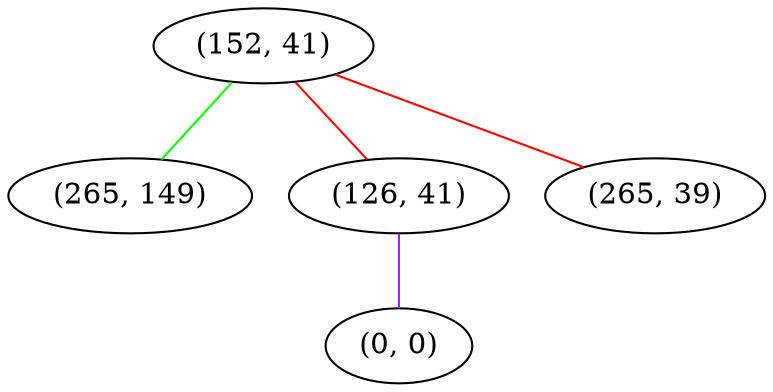 graph "" {
"(152, 41)";
"(265, 149)";
"(126, 41)";
"(0, 0)";
"(265, 39)";
"(152, 41)" -- "(265, 149)"  [color=green, key=0, weight=2];
"(152, 41)" -- "(126, 41)"  [color=red, key=0, weight=1];
"(152, 41)" -- "(265, 39)"  [color=red, key=0, weight=1];
"(126, 41)" -- "(0, 0)"  [color=purple, key=0, weight=4];
}
